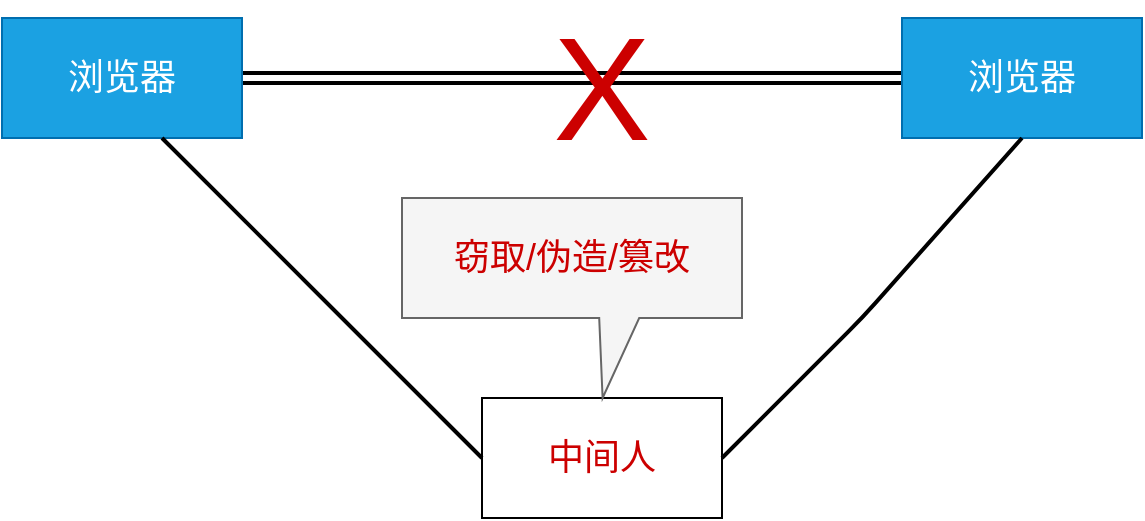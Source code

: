 <mxfile>
    <diagram id="zpwj2TpmGxug-mdFm3-K" name="第 1 页">
        <mxGraphModel dx="789" dy="604" grid="1" gridSize="10" guides="1" tooltips="1" connect="1" arrows="1" fold="1" page="1" pageScale="1" pageWidth="827" pageHeight="1169" background="#ffffff" math="0" shadow="0">
            <root>
                <mxCell id="0"/>
                <mxCell id="1" parent="0"/>
                <mxCell id="4" value="" style="edgeStyle=none;html=1;shape=link;fillColor=#1ba1e2;strokeColor=#000000;strokeWidth=2;fontSize=18;startArrow=none;exitX=1;exitY=0.5;exitDx=0;exitDy=0;" edge="1" parent="1" source="2" target="3">
                    <mxGeometry relative="1" as="geometry">
                        <mxPoint x="381.058" y="70" as="sourcePoint"/>
                    </mxGeometry>
                </mxCell>
                <mxCell id="2" value="浏览器" style="rounded=0;whiteSpace=wrap;html=1;fillColor=#1ba1e2;fontColor=#ffffff;strokeColor=#006EAF;fontSize=18;" vertex="1" parent="1">
                    <mxGeometry x="60" y="40" width="120" height="60" as="geometry"/>
                </mxCell>
                <mxCell id="3" value="浏览器" style="rounded=0;whiteSpace=wrap;html=1;fillColor=#1ba1e2;fontColor=#ffffff;strokeColor=#006EAF;fontSize=18;" vertex="1" parent="1">
                    <mxGeometry x="510" y="40" width="120" height="60" as="geometry"/>
                </mxCell>
                <mxCell id="5" value="中间人" style="rounded=0;whiteSpace=wrap;html=1;fontSize=18;fontColor=#CC0000;labelBackgroundColor=default;" vertex="1" parent="1">
                    <mxGeometry x="300" y="230" width="120" height="60" as="geometry"/>
                </mxCell>
                <mxCell id="6" value="窃取/伪造/篡改" style="shape=callout;whiteSpace=wrap;html=1;perimeter=calloutPerimeter;size=40;position=0.58;base=20;position2=0.59;fontSize=18;fontColor=#CC0000;fillColor=#f5f5f5;strokeColor=#666666;labelBackgroundColor=none;" vertex="1" parent="1">
                    <mxGeometry x="260" y="130" width="170" height="100" as="geometry"/>
                </mxCell>
                <mxCell id="7" value="" style="endArrow=none;html=1;exitX=0;exitY=0.5;exitDx=0;exitDy=0;strokeColor=#000000;strokeWidth=2;fontSize=18;" edge="1" parent="1" source="5">
                    <mxGeometry width="50" height="50" relative="1" as="geometry">
                        <mxPoint x="90" y="150" as="sourcePoint"/>
                        <mxPoint x="140" y="100" as="targetPoint"/>
                    </mxGeometry>
                </mxCell>
                <mxCell id="8" value="" style="endArrow=none;html=1;entryX=0.5;entryY=1;entryDx=0;entryDy=0;exitX=1;exitY=0.5;exitDx=0;exitDy=0;strokeColor=#000000;strokeWidth=2;fontSize=18;" edge="1" parent="1" source="5" target="3">
                    <mxGeometry width="50" height="50" relative="1" as="geometry">
                        <mxPoint x="380" y="340" as="sourcePoint"/>
                        <mxPoint x="430" y="290" as="targetPoint"/>
                        <Array as="points">
                            <mxPoint x="490" y="190"/>
                        </Array>
                    </mxGeometry>
                </mxCell>
                <mxCell id="11" value="X" style="text;html=1;strokeColor=none;fillColor=none;align=center;verticalAlign=middle;whiteSpace=wrap;rounded=0;fontSize=73;fontColor=#CC0000;" vertex="1" parent="1">
                    <mxGeometry x="330" y="60" width="60" height="30" as="geometry"/>
                </mxCell>
            </root>
        </mxGraphModel>
    </diagram>
</mxfile>